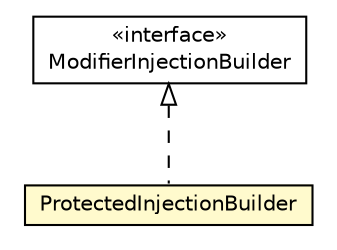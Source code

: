 #!/usr/local/bin/dot
#
# Class diagram 
# Generated by UMLGraph version 5.1 (http://www.umlgraph.org/)
#

digraph G {
	edge [fontname="Helvetica",fontsize=10,labelfontname="Helvetica",labelfontsize=10];
	node [fontname="Helvetica",fontsize=10,shape=plaintext];
	nodesep=0.25;
	ranksep=0.5;
	// org.androidtransfuse.gen.invocationBuilder.ProtectedInjectionBuilder
	c140579 [label=<<table title="org.androidtransfuse.gen.invocationBuilder.ProtectedInjectionBuilder" border="0" cellborder="1" cellspacing="0" cellpadding="2" port="p" bgcolor="lemonChiffon" href="./ProtectedInjectionBuilder.html">
		<tr><td><table border="0" cellspacing="0" cellpadding="1">
<tr><td align="center" balign="center"> ProtectedInjectionBuilder </td></tr>
		</table></td></tr>
		</table>>, fontname="Helvetica", fontcolor="black", fontsize=10.0];
	// org.androidtransfuse.gen.invocationBuilder.ModifierInjectionBuilder
	c140581 [label=<<table title="org.androidtransfuse.gen.invocationBuilder.ModifierInjectionBuilder" border="0" cellborder="1" cellspacing="0" cellpadding="2" port="p" href="./ModifierInjectionBuilder.html">
		<tr><td><table border="0" cellspacing="0" cellpadding="1">
<tr><td align="center" balign="center"> &#171;interface&#187; </td></tr>
<tr><td align="center" balign="center"> ModifierInjectionBuilder </td></tr>
		</table></td></tr>
		</table>>, fontname="Helvetica", fontcolor="black", fontsize=10.0];
	//org.androidtransfuse.gen.invocationBuilder.ProtectedInjectionBuilder implements org.androidtransfuse.gen.invocationBuilder.ModifierInjectionBuilder
	c140581:p -> c140579:p [dir=back,arrowtail=empty,style=dashed];
}


